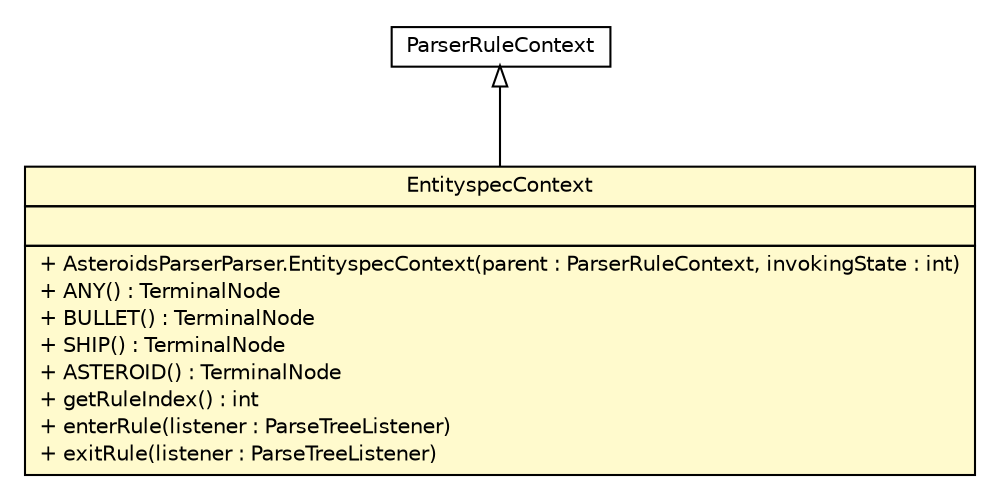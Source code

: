 #!/usr/local/bin/dot
#
# Class diagram 
# Generated by UMLGraph version R5_6 (http://www.umlgraph.org/)
#

digraph G {
	edge [fontname="Helvetica",fontsize=10,labelfontname="Helvetica",labelfontsize=10];
	node [fontname="Helvetica",fontsize=10,shape=plaintext];
	nodesep=0.25;
	ranksep=0.5;
	// model.programs.parsing.AsteroidsParserParser.EntityspecContext
	c5105 [label=<<table title="model.programs.parsing.AsteroidsParserParser.EntityspecContext" border="0" cellborder="1" cellspacing="0" cellpadding="2" port="p" bgcolor="lemonChiffon" href="./AsteroidsParserParser.EntityspecContext.html">
		<tr><td><table border="0" cellspacing="0" cellpadding="1">
<tr><td align="center" balign="center"> EntityspecContext </td></tr>
		</table></td></tr>
		<tr><td><table border="0" cellspacing="0" cellpadding="1">
<tr><td align="left" balign="left">  </td></tr>
		</table></td></tr>
		<tr><td><table border="0" cellspacing="0" cellpadding="1">
<tr><td align="left" balign="left"> + AsteroidsParserParser.EntityspecContext(parent : ParserRuleContext, invokingState : int) </td></tr>
<tr><td align="left" balign="left"> + ANY() : TerminalNode </td></tr>
<tr><td align="left" balign="left"> + BULLET() : TerminalNode </td></tr>
<tr><td align="left" balign="left"> + SHIP() : TerminalNode </td></tr>
<tr><td align="left" balign="left"> + ASTEROID() : TerminalNode </td></tr>
<tr><td align="left" balign="left"> + getRuleIndex() : int </td></tr>
<tr><td align="left" balign="left"> + enterRule(listener : ParseTreeListener) </td></tr>
<tr><td align="left" balign="left"> + exitRule(listener : ParseTreeListener) </td></tr>
		</table></td></tr>
		</table>>, URL="./AsteroidsParserParser.EntityspecContext.html", fontname="Helvetica", fontcolor="black", fontsize=10.0];
	//model.programs.parsing.AsteroidsParserParser.EntityspecContext extends ParserRuleContext
	c5185:p -> c5105:p [dir=back,arrowtail=empty];
	// ParserRuleContext
	c5185[label=<<table title="ParserRuleContext" border="0" cellborder="1" cellspacing="0" cellpadding="2" port="p" href="http://java.sun.com/j2se/1.4.2/docs/api//ParserRuleContext.html">
		<tr><td><table border="0" cellspacing="0" cellpadding="1">
<tr><td align="center" balign="center"> ParserRuleContext </td></tr>
		</table></td></tr>
		</table>>, fontname="Helvetica", fontcolor="black", fontsize=10.0];
}

